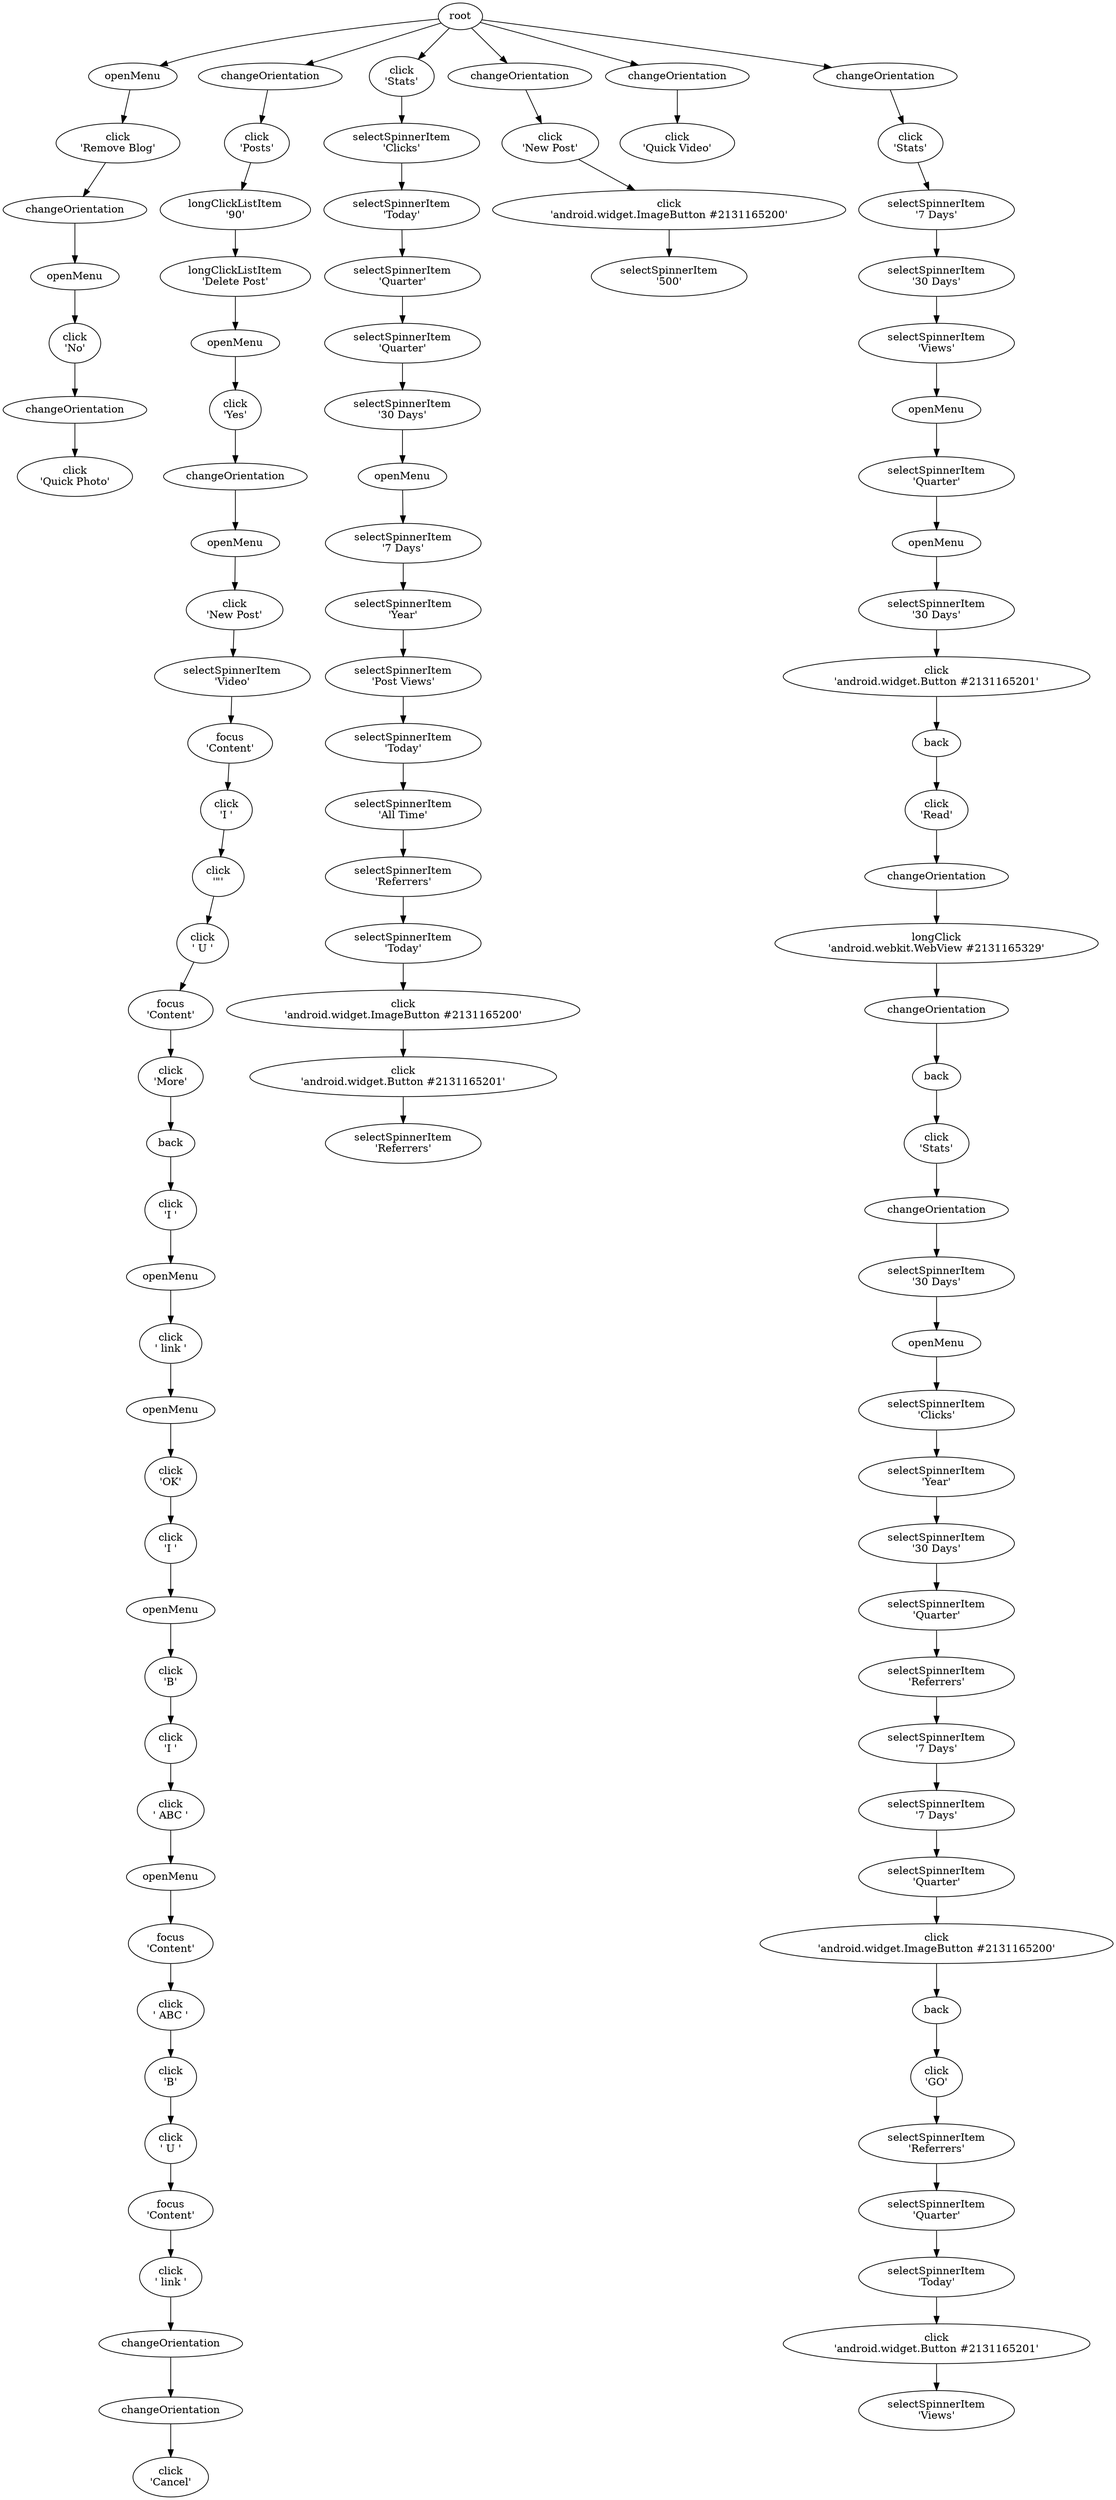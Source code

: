 digraph EFG {

## Edges

	root -> e0;
	e0 -> e4;
	e4 -> e13;
	e13 -> e17;
	e17 -> e20;
	e20 -> e39;
	e39 -> e45;
	root -> e57;
	e57 -> e65;
	e65 -> e81;
	e81 -> e95;
	e95 -> e103;
	e103 -> e105;
	e105 -> e112;
	e112 -> e114;
	e114 -> e116;
	e116 -> e132;
	e132 -> e137;
	e137 -> e156;
	e156 -> e172;
	e172 -> e181;
	e181 -> e190;
	e190 -> e209;
	e209 -> e223;
	e223 -> e228;
	e228 -> e248;
	e248 -> e255;
	e255 -> e265;
	e265 -> e267;
	e267 -> e274;
	e274 -> e294;
	e294 -> e297;
	e297 -> e310;
	e310 -> e324;
	e324 -> e342;
	e342 -> e344;
	e344 -> e360;
	e360 -> e369;
	e369 -> e383;
	e383 -> e392;
	e392 -> e409;
	e409 -> e420;
	e420 -> e425;
	e425 -> e427;
	root -> e443;
	e443 -> e450;
	e450 -> e468;
	e468 -> e488;
	e488 -> e505;
	e505 -> e521;
	e521 -> e546;
	e546 -> e554;
	e554 -> e574;
	e574 -> e583;
	e583 -> e604;
	e604 -> e626;
	e626 -> e635;
	e635 -> e655;
	e655 -> e679;
	e679 -> e697;
	e697 -> e713;
	root -> e741;
	e741 -> e744;
	e744 -> e773;
	e773 -> e782;
	root -> e808;
	e808 -> e815;
	root -> e826;
	e826 -> e839;
	e839 -> e849;
	e849 -> e867;
	e867 -> e877;
	e877 -> e909;
	e909 -> e919;
	e919 -> e943;
	e943 -> e952;
	e952 -> e975;
	e975 -> e993;
	e993 -> e1007;
	e1007 -> e1015;
	e1015 -> e1016;
	e1016 -> e1023;
	e1023 -> e1025;
	e1025 -> e1040;
	e1040 -> e1060;
	e1060 -> e1068;
	e1068 -> e1093;
	e1093 -> e1099;
	e1099 -> e1121;
	e1121 -> e1136;
	e1136 -> e1154;
	e1154 -> e1165;
	e1165 -> e1186;
	e1186 -> e1203;
	e1203 -> e1222;
	e1222 -> e1243;
	e1243 -> e1273;
	e1273 -> e1287;
	e1287 -> e1295;
	e1295 -> e1318;
	e1318 -> e1332;
	e1332 -> e1357;
	e1357 -> e1361;

## Nodes

	e344 [label="focus\n'Content'"];
	e342 [label="openMenu"];
	e1040 [label="click\n'Stats'"];
	e1186 [label="selectSpinnerItem\n'7 Days'"];
	e209 [label="click\n'More'"];
	e867 [label="selectSpinnerItem\n'30 Days'"];
	e297 [label="click\n'B'"];
	e1243 [label="click\n'android.widget.ImageButton #2131165200'"];
	e679 [label="click\n'android.widget.ImageButton #2131165200'"];
	e294 [label="openMenu"];
	e156 [label="click\n'I '"];
	e604 [label="selectSpinnerItem\n'Today'"];
	e137 [label="focus\n'Content'"];
	e81 [label="longClickListItem\n'90'"];
	e744 [label="click\n'New Post'"];
	e488 [label="selectSpinnerItem\n'Quarter'"];
	e546 [label="openMenu"];
	e409 [label="click\n' link '"];
	e1060 [label="changeOrientation"];
	e741 [label="changeOrientation"];
	e952 [label="selectSpinnerItem\n'30 Days'"];
	e132 [label="selectSpinnerItem\n'Video'"];
	e1318 [label="selectSpinnerItem\n'Quarter'"];
	e17 [label="openMenu"];
	e13 [label="changeOrientation"];
	e1023 [label="changeOrientation"];
	e713 [label="selectSpinnerItem\n'Referrers'"];
	e1025 [label="back"];
	e223 [label="back"];
	e697 [label="click\n'android.widget.Button #2131165201'"];
	e172 [label="click\n'\"'"];
	e274 [label="click\n'I '"];
	e228 [label="click\n'I '"];
	e1222 [label="selectSpinnerItem\n'Quarter'"];
	e849 [label="selectSpinnerItem\n'7 Days'"];
	e1121 [label="selectSpinnerItem\n'Year'"];
	e324 [label="click\n' ABC '"];
	e310 [label="click\n'I '"];
	e420 [label="changeOrientation"];
	e116 [label="click\n'New Post'"];
	e626 [label="selectSpinnerItem\n'All Time'"];
	e909 [label="openMenu"];
	e521 [label="selectSpinnerItem\n'30 Days'"];
	e20 [label="click\n'No'"];
	e181 [label="click\n' U '"];
	e1332 [label="selectSpinnerItem\n'Today'"];
	e1136 [label="selectSpinnerItem\n'30 Days'"];
	e95 [label="longClickListItem\n'Delete Post'"];
	e112 [label="changeOrientation"];
	e839 [label="click\n'Stats'"];
	e425 [label="changeOrientation"];
	e114 [label="openMenu"];
	e427 [label="click\n'Cancel'"];
	e975 [label="click\n'android.widget.Button #2131165201'"];
	e1357 [label="click\n'android.widget.Button #2131165201'"];
	e39 [label="changeOrientation"];
	e1007 [label="click\n'Read'"];
	e383 [label="click\n' U '"];
	e105 [label="click\n'Yes'"];
	e919 [label="selectSpinnerItem\n'Quarter'"];
	e815 [label="click\n'Quick Video'"];
	e1093 [label="openMenu"];
	e635 [label="selectSpinnerItem\n'Referrers'"];
	e103 [label="openMenu"];
	e574 [label="selectSpinnerItem\n'Year'"];
	e190 [label="focus\n'Content'"];
	e1287 [label="click\n'GO'"];
	e773 [label="click\n'android.widget.ImageButton #2131165200'"];
	e248 [label="openMenu"];
	e392 [label="focus\n'Content'"];
	e45 [label="click\n'Quick Photo'"];
	e1203 [label="selectSpinnerItem\n'7 Days'"];
	e1016 [label="longClick\n'android.webkit.WebView #2131165329'"];
	e1015 [label="changeOrientation"];
	e826 [label="changeOrientation"];
	e993 [label="back"];
	e4 [label="click\n'Remove Blog'"];
	e583 [label="selectSpinnerItem\n'Post Views'"];
	e1154 [label="selectSpinnerItem\n'Quarter'"];
	e0 [label="openMenu"];
	e1099 [label="selectSpinnerItem\n'Clicks'"];
	e1295 [label="selectSpinnerItem\n'Referrers'"];
	e443 [label="click\n'Stats'"];
	e505 [label="selectSpinnerItem\n'Quarter'"];
	e782 [label="selectSpinnerItem\n'500'"];
	e57 [label="changeOrientation"];
	e267 [label="click\n'OK'"];
	e265 [label="openMenu"];
	e655 [label="selectSpinnerItem\n'Today'"];
	e360 [label="click\n' ABC '"];
	e1068 [label="selectSpinnerItem\n'30 Days'"];
	e554 [label="selectSpinnerItem\n'7 Days'"];
	e1165 [label="selectSpinnerItem\n'Referrers'"];
	e369 [label="click\n'B'"];
	e450 [label="selectSpinnerItem\n'Clicks'"];
	e65 [label="click\n'Posts'"];
	e468 [label="selectSpinnerItem\n'Today'"];
	e943 [label="openMenu"];
	e255 [label="click\n' link '"];
	e808 [label="changeOrientation"];
	e1361 [label="selectSpinnerItem\n'Views'"];
	e877 [label="selectSpinnerItem\n'Views'"];
	e1273 [label="back"];

}
